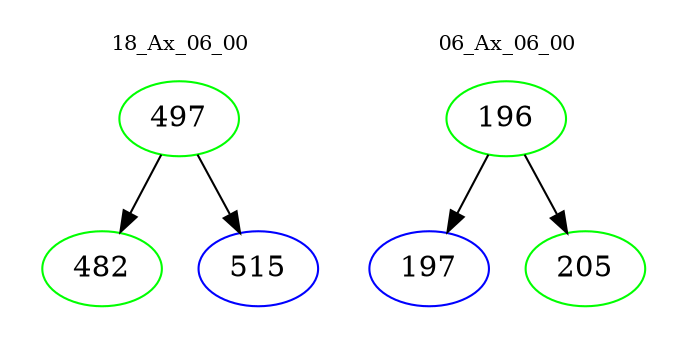 digraph{
subgraph cluster_0 {
color = white
label = "18_Ax_06_00";
fontsize=10;
T0_497 [label="497", color="green"]
T0_497 -> T0_482 [color="black"]
T0_482 [label="482", color="green"]
T0_497 -> T0_515 [color="black"]
T0_515 [label="515", color="blue"]
}
subgraph cluster_1 {
color = white
label = "06_Ax_06_00";
fontsize=10;
T1_196 [label="196", color="green"]
T1_196 -> T1_197 [color="black"]
T1_197 [label="197", color="blue"]
T1_196 -> T1_205 [color="black"]
T1_205 [label="205", color="green"]
}
}
